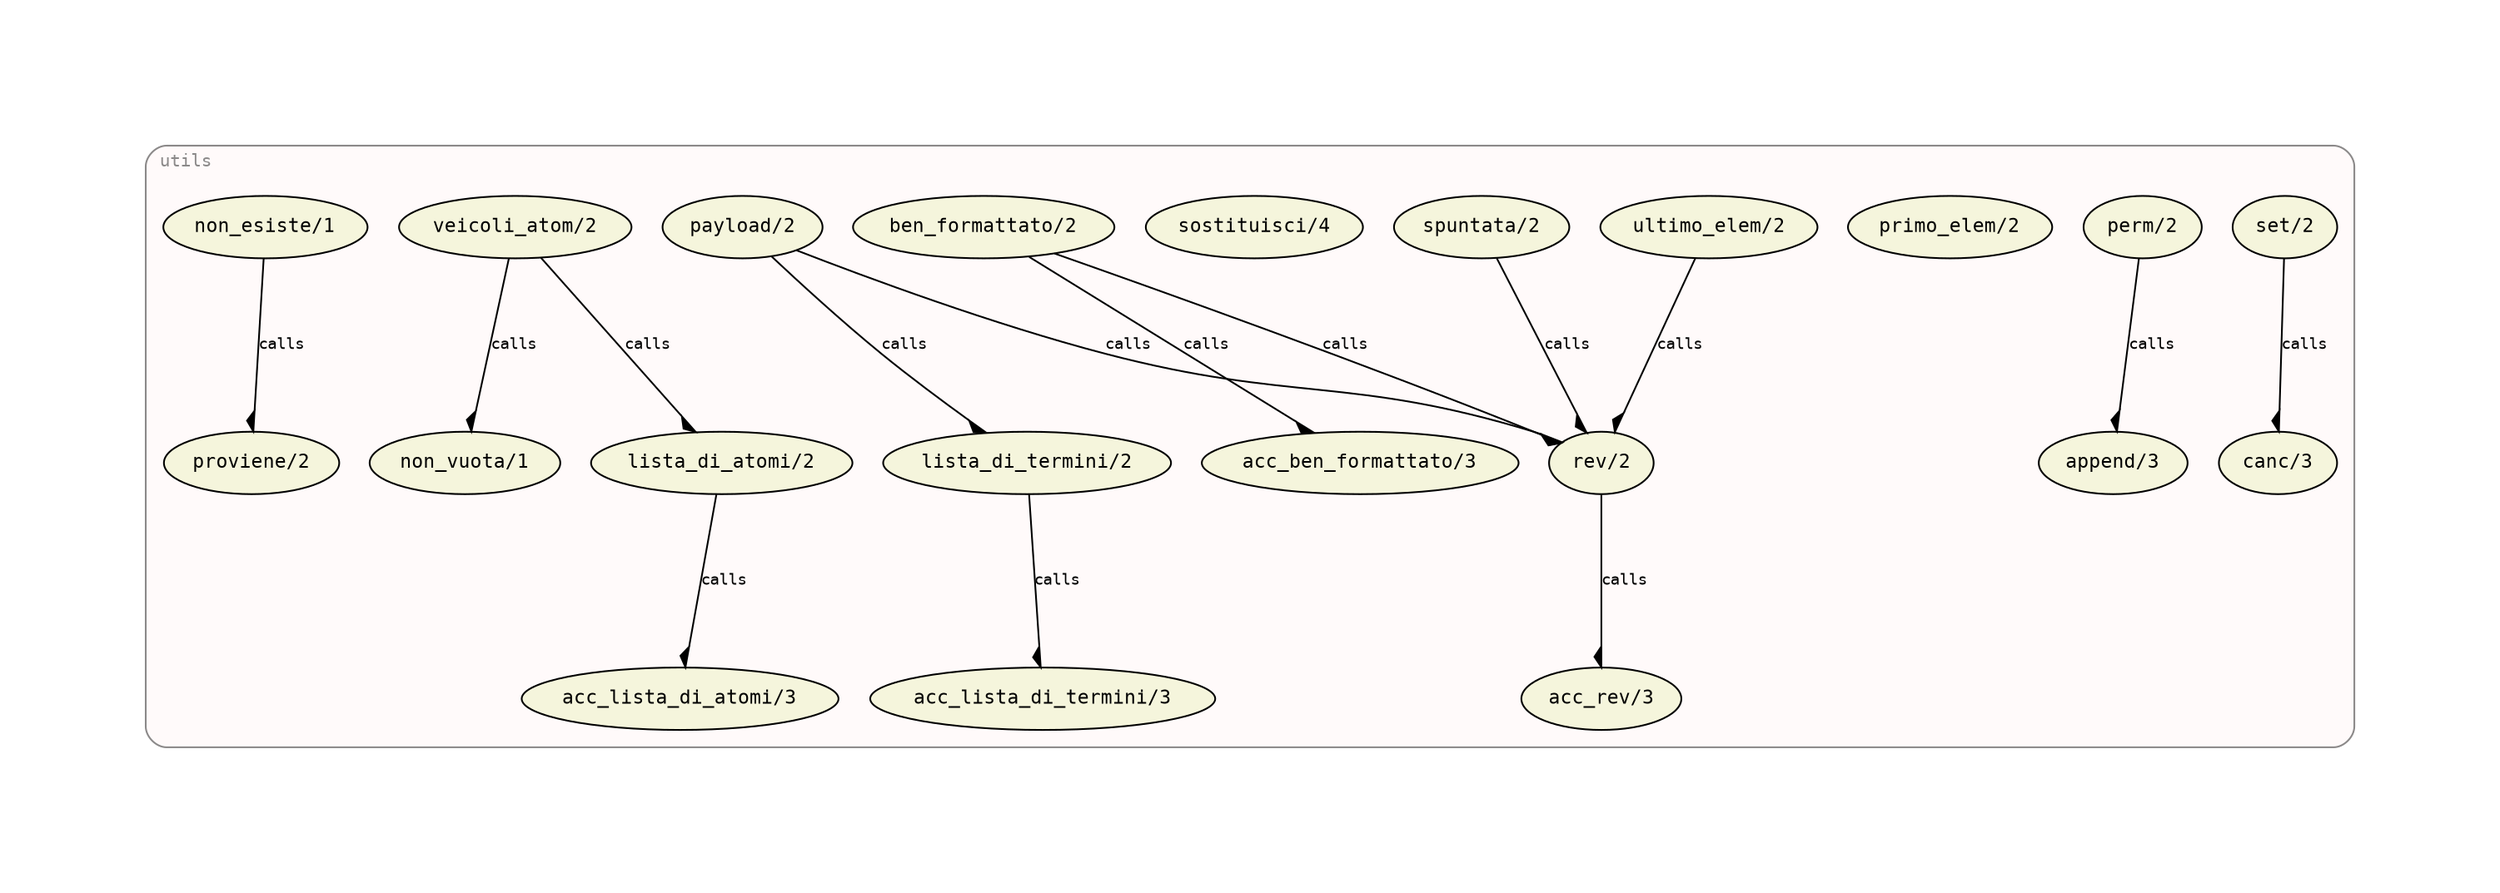 digraph "utils_object" {
rankdir="TB"
ranksep="1.25"
compound="true"
splines="true"
pack="true"
clusterrank="local"
labeljust="l"
margin="1.0"
fontname="Courier"
fontsize="10"
fontcolor="snow4"
pencolor="snow4"
node [shape="ellipse",style="filled",fillcolor="white",fontname="Courier",fontsize="9"]
edge [fontname="Courier",fontsize="9"]

subgraph "cluster_utils_object" {
URL=""
tooltip="/home/giuseppe/IA/Progetto/code/prolog/utils.lgt"
bgcolor="snow"
style="rounded"
margin="10"
label="utils"
"set/2" [shape="ellipse",style="filled",fillcolor="beige",label=<<FONT POINT-SIZE="11"><![CDATA[set/2]]></FONT>>]
"canc/3" [shape="ellipse",style="filled",fillcolor="beige",label=<<FONT POINT-SIZE="11"><![CDATA[canc/3]]></FONT>>]
"perm/2" [shape="ellipse",style="filled",fillcolor="beige",label=<<FONT POINT-SIZE="11"><![CDATA[perm/2]]></FONT>>]
"primo_elem/2" [shape="ellipse",style="filled",fillcolor="beige",label=<<FONT POINT-SIZE="11"><![CDATA[primo_elem/2]]></FONT>>]
"ultimo_elem/2" [shape="ellipse",style="filled",fillcolor="beige",label=<<FONT POINT-SIZE="11"><![CDATA[ultimo_elem/2]]></FONT>>]
"spuntata/2" [shape="ellipse",style="filled",fillcolor="beige",label=<<FONT POINT-SIZE="11"><![CDATA[spuntata/2]]></FONT>>]
"rev/2" [shape="ellipse",style="filled",fillcolor="beige",label=<<FONT POINT-SIZE="11"><![CDATA[rev/2]]></FONT>>]
"acc_rev/3" [shape="ellipse",style="filled",fillcolor="beige",label=<<FONT POINT-SIZE="11"><![CDATA[acc_rev/3]]></FONT>>]
"sostituisci/4" [shape="ellipse",style="filled",fillcolor="beige",label=<<FONT POINT-SIZE="11"><![CDATA[sostituisci/4]]></FONT>>]
"ben_formattato/2" [shape="ellipse",style="filled",fillcolor="beige",label=<<FONT POINT-SIZE="11"><![CDATA[ben_formattato/2]]></FONT>>]
"acc_ben_formattato/3" [shape="ellipse",style="filled",fillcolor="beige",label=<<FONT POINT-SIZE="11"><![CDATA[acc_ben_formattato/3]]></FONT>>]
"payload/2" [shape="ellipse",style="filled",fillcolor="beige",label=<<FONT POINT-SIZE="11"><![CDATA[payload/2]]></FONT>>]
"lista_di_termini/2" [shape="ellipse",style="filled",fillcolor="beige",label=<<FONT POINT-SIZE="11"><![CDATA[lista_di_termini/2]]></FONT>>]
"acc_lista_di_termini/3" [shape="ellipse",style="filled",fillcolor="beige",label=<<FONT POINT-SIZE="11"><![CDATA[acc_lista_di_termini/3]]></FONT>>]
"veicoli_atom/2" [shape="ellipse",style="filled",fillcolor="beige",label=<<FONT POINT-SIZE="11"><![CDATA[veicoli_atom/2]]></FONT>>]
"lista_di_atomi/2" [shape="ellipse",style="filled",fillcolor="beige",label=<<FONT POINT-SIZE="11"><![CDATA[lista_di_atomi/2]]></FONT>>]
"acc_lista_di_atomi/3" [shape="ellipse",style="filled",fillcolor="beige",label=<<FONT POINT-SIZE="11"><![CDATA[acc_lista_di_atomi/3]]></FONT>>]
"non_vuota/1" [shape="ellipse",style="filled",fillcolor="beige",label=<<FONT POINT-SIZE="11"><![CDATA[non_vuota/1]]></FONT>>]
"non_esiste/1" [shape="ellipse",style="filled",fillcolor="beige",label=<<FONT POINT-SIZE="11"><![CDATA[non_esiste/1]]></FONT>>]
"append/3" [shape="ellipse",style="filled",fillcolor="beige",label=<<FONT POINT-SIZE="11"><![CDATA[append/3]]></FONT>>]
"proviene/2" [shape="ellipse",style="filled",fillcolor="beige",label=<<FONT POINT-SIZE="11"><![CDATA[proviene/2]]></FONT>>]
subgraph "cluster_other" {
URL=""
tooltip="(external predicates)"
bgcolor="white"
style="rounded"
margin="10"
label="(external predicates)"
}

"set/2" -> "canc/3" [arrowhead="rdiamond",tooltip="calls",label=<<![CDATA[calls]]><BR/>>]
"perm/2" -> "append/3" [arrowhead="rdiamond",tooltip="calls",label=<<![CDATA[calls]]><BR/>>]
"ultimo_elem/2" -> "rev/2" [arrowhead="rdiamond",tooltip="calls",label=<<![CDATA[calls]]><BR/>>]
"spuntata/2" -> "rev/2" [arrowhead="rdiamond",tooltip="calls",label=<<![CDATA[calls]]><BR/>>]
"rev/2" -> "acc_rev/3" [arrowhead="rdiamond",tooltip="calls",label=<<![CDATA[calls]]><BR/>>]
"ben_formattato/2" -> "acc_ben_formattato/3" [arrowhead="rdiamond",tooltip="calls",label=<<![CDATA[calls]]><BR/>>]
"ben_formattato/2" -> "rev/2" [arrowhead="rdiamond",tooltip="calls",label=<<![CDATA[calls]]><BR/>>]
"payload/2" -> "lista_di_termini/2" [arrowhead="rdiamond",tooltip="calls",label=<<![CDATA[calls]]><BR/>>]
"payload/2" -> "rev/2" [arrowhead="rdiamond",tooltip="calls",label=<<![CDATA[calls]]><BR/>>]
"lista_di_termini/2" -> "acc_lista_di_termini/3" [arrowhead="rdiamond",tooltip="calls",label=<<![CDATA[calls]]><BR/>>]
"veicoli_atom/2" -> "non_vuota/1" [arrowhead="rdiamond",tooltip="calls",label=<<![CDATA[calls]]><BR/>>]
"veicoli_atom/2" -> "lista_di_atomi/2" [arrowhead="rdiamond",tooltip="calls",label=<<![CDATA[calls]]><BR/>>]
"lista_di_atomi/2" -> "acc_lista_di_atomi/3" [arrowhead="rdiamond",tooltip="calls",label=<<![CDATA[calls]]><BR/>>]
"non_esiste/1" -> "proviene/2" [arrowhead="rdiamond",tooltip="calls",label=<<![CDATA[calls]]><BR/>>]
}

}
